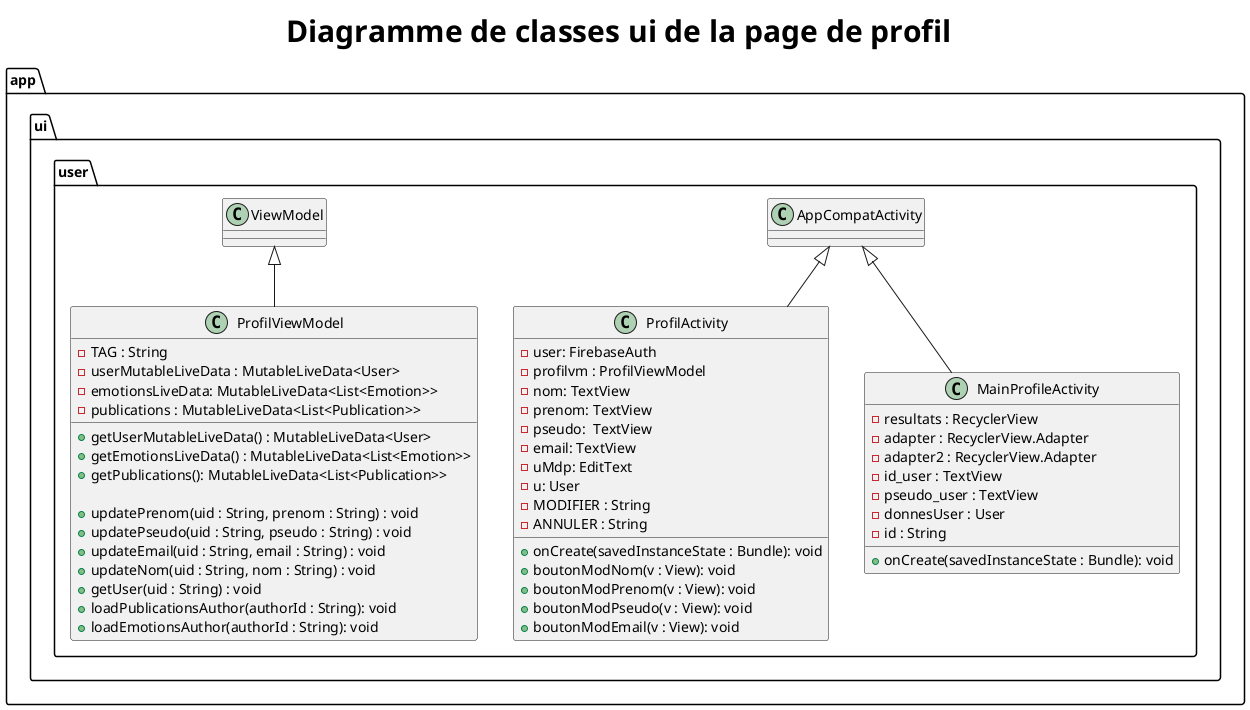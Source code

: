 @startuml modelui9
title <size:30><b>Diagramme de classes ui de la page de profil</b></size>

package app{

  package ui{

        package user{

                class ProfilActivity extends AppCompatActivity{
                        - user: FirebaseAuth
                        - profilvm : ProfilViewModel
                        - nom: TextView
                        - prenom: TextView
                        - pseudo:  TextView
                        - email: TextView
                        - uMdp: EditText
                        - u: User
                        - MODIFIER : String
                        - ANNULER : String

                        + onCreate(savedInstanceState : Bundle): void
                        + boutonModNom(v : View): void
                        + boutonModPrenom(v : View): void
                        + boutonModPseudo(v : View): void
                        + boutonModEmail(v : View): void
                }

                class MainProfileActivity extends AppCompatActivity{
                        - resultats : RecyclerView
                        - adapter : RecyclerView.Adapter
                        - adapter2 : RecyclerView.Adapter
                        - id_user : TextView
                        - pseudo_user : TextView
                        - donnesUser : User
                        - id : String

                        + onCreate(savedInstanceState : Bundle): void
                }

                class ProfilViewModel extends ViewModel{
                        - TAG : String
                        - userMutableLiveData : MutableLiveData<User>
                        - emotionsLiveData: MutableLiveData<List<Emotion>>
                        - publications : MutableLiveData<List<Publication>>

                        + getUserMutableLiveData() : MutableLiveData<User>
                        + getEmotionsLiveData() : MutableLiveData<List<Emotion>>
                        + getPublications(): MutableLiveData<List<Publication>>

                        + updatePrenom(uid : String, prenom : String) : void
                        + updatePseudo(uid : String, pseudo : String) : void
                        + updateEmail(uid : String, email : String) : void
                        + updateNom(uid : String, nom : String) : void
                        + getUser(uid : String) : void
                        + loadPublicationsAuthor(authorId : String): void
                        + loadEmotionsAuthor(authorId : String): void
                }
            }
        }
  }
@enduml